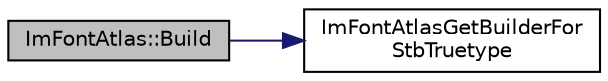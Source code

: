digraph "ImFontAtlas::Build"
{
 // LATEX_PDF_SIZE
  edge [fontname="Helvetica",fontsize="10",labelfontname="Helvetica",labelfontsize="10"];
  node [fontname="Helvetica",fontsize="10",shape=record];
  rankdir="LR";
  Node1 [label="ImFontAtlas::Build",height=0.2,width=0.4,color="black", fillcolor="grey75", style="filled", fontcolor="black",tooltip=" "];
  Node1 -> Node2 [color="midnightblue",fontsize="10",style="solid"];
  Node2 [label="ImFontAtlasGetBuilderFor\lStbTruetype",height=0.2,width=0.4,color="black", fillcolor="white", style="filled",URL="$imgui__draw_8cpp.html#ab5ed4ee73eb9f9fd1e49d908cf0a74fe",tooltip=" "];
}
